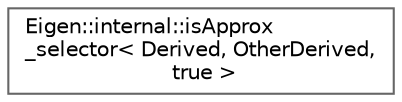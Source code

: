 digraph "类继承关系图"
{
 // LATEX_PDF_SIZE
  bgcolor="transparent";
  edge [fontname=Helvetica,fontsize=10,labelfontname=Helvetica,labelfontsize=10];
  node [fontname=Helvetica,fontsize=10,shape=box,height=0.2,width=0.4];
  rankdir="LR";
  Node0 [id="Node000000",label="Eigen::internal::isApprox\l_selector\< Derived, OtherDerived,\l true \>",height=0.2,width=0.4,color="grey40", fillcolor="white", style="filled",URL="$struct_eigen_1_1internal_1_1is_approx__selector_3_01_derived_00_01_other_derived_00_01true_01_4.html",tooltip=" "];
}
